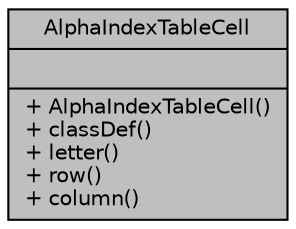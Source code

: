 digraph "AlphaIndexTableCell"
{
 // LATEX_PDF_SIZE
  edge [fontname="Helvetica",fontsize="10",labelfontname="Helvetica",labelfontsize="10"];
  node [fontname="Helvetica",fontsize="10",shape=record];
  Node1 [label="{AlphaIndexTableCell\n||+ AlphaIndexTableCell()\l+ classDef()\l+ letter()\l+ row()\l+ column()\l}",height=0.2,width=0.4,color="black", fillcolor="grey75", style="filled", fontcolor="black",tooltip=" "];
}
